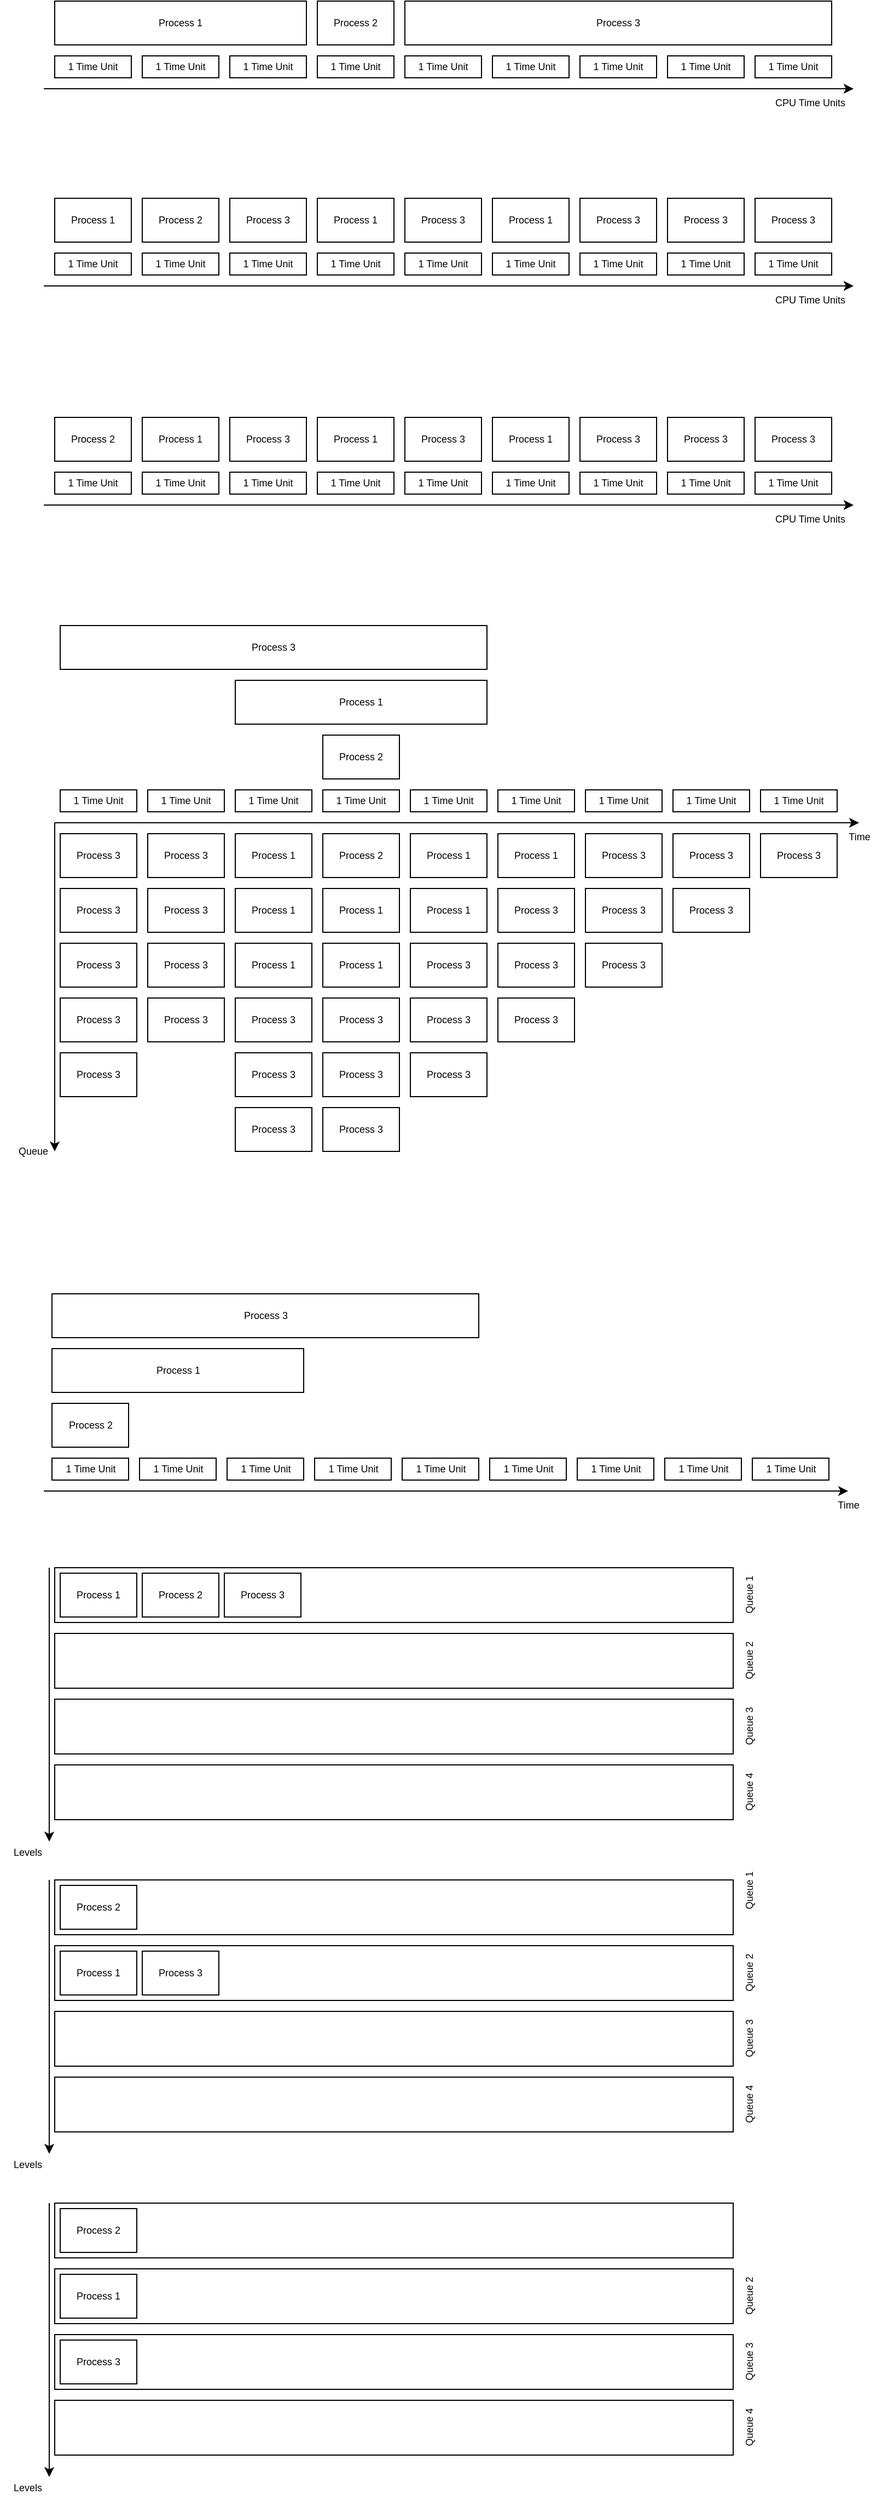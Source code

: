 <mxfile version="25.0.2">
  <diagram name="Page-1" id="ecVCuJ4ydQCc-gK72706">
    <mxGraphModel dx="2363" dy="1014" grid="1" gridSize="10" guides="1" tooltips="1" connect="1" arrows="1" fold="1" page="0" pageScale="1" pageWidth="850" pageHeight="1100" math="0" shadow="0">
      <root>
        <mxCell id="0" />
        <mxCell id="1" parent="0" />
        <mxCell id="cTbNuuJco0WdgedjPpe8-3" value="1 Time Unit" style="rounded=0;whiteSpace=wrap;html=1;fontSize=9;" parent="1" vertex="1">
          <mxGeometry x="120" y="400" width="70" height="20" as="geometry" />
        </mxCell>
        <mxCell id="cTbNuuJco0WdgedjPpe8-4" value="1 Time Unit" style="rounded=0;whiteSpace=wrap;html=1;fontSize=9;" parent="1" vertex="1">
          <mxGeometry x="200" y="400" width="70" height="20" as="geometry" />
        </mxCell>
        <mxCell id="cTbNuuJco0WdgedjPpe8-5" value="1 Time Unit" style="rounded=0;whiteSpace=wrap;html=1;fontSize=9;" parent="1" vertex="1">
          <mxGeometry x="280" y="400" width="70" height="20" as="geometry" />
        </mxCell>
        <mxCell id="cTbNuuJco0WdgedjPpe8-6" value="1 Time Unit" style="rounded=0;whiteSpace=wrap;html=1;fontSize=9;" parent="1" vertex="1">
          <mxGeometry x="360" y="400" width="70" height="20" as="geometry" />
        </mxCell>
        <mxCell id="cTbNuuJco0WdgedjPpe8-7" value="1 Time Unit" style="rounded=0;whiteSpace=wrap;html=1;fontSize=9;" parent="1" vertex="1">
          <mxGeometry x="440" y="400" width="70" height="20" as="geometry" />
        </mxCell>
        <mxCell id="cTbNuuJco0WdgedjPpe8-8" value="1 Time Unit" style="rounded=0;whiteSpace=wrap;html=1;fontSize=9;" parent="1" vertex="1">
          <mxGeometry x="520" y="400" width="70" height="20" as="geometry" />
        </mxCell>
        <mxCell id="cTbNuuJco0WdgedjPpe8-9" value="1 Time Unit" style="rounded=0;whiteSpace=wrap;html=1;fontSize=9;" parent="1" vertex="1">
          <mxGeometry x="600" y="400" width="70" height="20" as="geometry" />
        </mxCell>
        <mxCell id="cTbNuuJco0WdgedjPpe8-10" value="1 Time Unit" style="rounded=0;whiteSpace=wrap;html=1;fontSize=9;" parent="1" vertex="1">
          <mxGeometry x="680" y="400" width="70" height="20" as="geometry" />
        </mxCell>
        <mxCell id="cTbNuuJco0WdgedjPpe8-11" value="1 Time Unit" style="rounded=0;whiteSpace=wrap;html=1;fontSize=9;" parent="1" vertex="1">
          <mxGeometry x="760" y="400" width="70" height="20" as="geometry" />
        </mxCell>
        <mxCell id="cTbNuuJco0WdgedjPpe8-12" value="Process 1" style="rounded=0;whiteSpace=wrap;html=1;fontSize=9;" parent="1" vertex="1">
          <mxGeometry x="120" y="350" width="230" height="40" as="geometry" />
        </mxCell>
        <mxCell id="cTbNuuJco0WdgedjPpe8-13" value="Process 2" style="rounded=0;whiteSpace=wrap;html=1;fontSize=9;" parent="1" vertex="1">
          <mxGeometry x="360" y="350" width="70" height="40" as="geometry" />
        </mxCell>
        <mxCell id="cTbNuuJco0WdgedjPpe8-14" value="Process 3" style="rounded=0;whiteSpace=wrap;html=1;fontSize=9;" parent="1" vertex="1">
          <mxGeometry x="440" y="350" width="390" height="40" as="geometry" />
        </mxCell>
        <mxCell id="cTbNuuJco0WdgedjPpe8-15" value="" style="endArrow=classic;html=1;rounded=0;" parent="1" edge="1">
          <mxGeometry width="50" height="50" relative="1" as="geometry">
            <mxPoint x="110" y="430" as="sourcePoint" />
            <mxPoint x="850" y="430" as="targetPoint" />
          </mxGeometry>
        </mxCell>
        <mxCell id="cTbNuuJco0WdgedjPpe8-16" value="CPU Time Units" style="text;html=1;align=center;verticalAlign=middle;resizable=0;points=[];autosize=1;strokeColor=none;fillColor=none;fontSize=9;" parent="1" vertex="1">
          <mxGeometry x="765" y="433" width="90" height="20" as="geometry" />
        </mxCell>
        <mxCell id="cTbNuuJco0WdgedjPpe8-17" value="1 Time Unit" style="rounded=0;whiteSpace=wrap;html=1;fontSize=9;" parent="1" vertex="1">
          <mxGeometry x="120" y="580" width="70" height="20" as="geometry" />
        </mxCell>
        <mxCell id="cTbNuuJco0WdgedjPpe8-18" value="1 Time Unit" style="rounded=0;whiteSpace=wrap;html=1;fontSize=9;" parent="1" vertex="1">
          <mxGeometry x="200" y="580" width="70" height="20" as="geometry" />
        </mxCell>
        <mxCell id="cTbNuuJco0WdgedjPpe8-19" value="1 Time Unit" style="rounded=0;whiteSpace=wrap;html=1;fontSize=9;" parent="1" vertex="1">
          <mxGeometry x="280" y="580" width="70" height="20" as="geometry" />
        </mxCell>
        <mxCell id="cTbNuuJco0WdgedjPpe8-20" value="1 Time Unit" style="rounded=0;whiteSpace=wrap;html=1;fontSize=9;" parent="1" vertex="1">
          <mxGeometry x="360" y="580" width="70" height="20" as="geometry" />
        </mxCell>
        <mxCell id="cTbNuuJco0WdgedjPpe8-21" value="1 Time Unit" style="rounded=0;whiteSpace=wrap;html=1;fontSize=9;" parent="1" vertex="1">
          <mxGeometry x="440" y="580" width="70" height="20" as="geometry" />
        </mxCell>
        <mxCell id="cTbNuuJco0WdgedjPpe8-22" value="1 Time Unit" style="rounded=0;whiteSpace=wrap;html=1;fontSize=9;" parent="1" vertex="1">
          <mxGeometry x="520" y="580" width="70" height="20" as="geometry" />
        </mxCell>
        <mxCell id="cTbNuuJco0WdgedjPpe8-23" value="1 Time Unit" style="rounded=0;whiteSpace=wrap;html=1;fontSize=9;" parent="1" vertex="1">
          <mxGeometry x="600" y="580" width="70" height="20" as="geometry" />
        </mxCell>
        <mxCell id="cTbNuuJco0WdgedjPpe8-24" value="1 Time Unit" style="rounded=0;whiteSpace=wrap;html=1;fontSize=9;" parent="1" vertex="1">
          <mxGeometry x="680" y="580" width="70" height="20" as="geometry" />
        </mxCell>
        <mxCell id="cTbNuuJco0WdgedjPpe8-25" value="1 Time Unit" style="rounded=0;whiteSpace=wrap;html=1;fontSize=9;" parent="1" vertex="1">
          <mxGeometry x="760" y="580" width="70" height="20" as="geometry" />
        </mxCell>
        <mxCell id="cTbNuuJco0WdgedjPpe8-29" value="" style="endArrow=classic;html=1;rounded=0;" parent="1" edge="1">
          <mxGeometry width="50" height="50" relative="1" as="geometry">
            <mxPoint x="110" y="610" as="sourcePoint" />
            <mxPoint x="850" y="610" as="targetPoint" />
          </mxGeometry>
        </mxCell>
        <mxCell id="cTbNuuJco0WdgedjPpe8-30" value="CPU Time Units" style="text;html=1;align=center;verticalAlign=middle;resizable=0;points=[];autosize=1;strokeColor=none;fillColor=none;fontSize=9;" parent="1" vertex="1">
          <mxGeometry x="765" y="613" width="90" height="20" as="geometry" />
        </mxCell>
        <mxCell id="cTbNuuJco0WdgedjPpe8-31" value="Process 1" style="rounded=0;whiteSpace=wrap;html=1;fontSize=9;" parent="1" vertex="1">
          <mxGeometry x="120" y="530" width="70" height="40" as="geometry" />
        </mxCell>
        <mxCell id="cTbNuuJco0WdgedjPpe8-32" value="Process 2" style="rounded=0;whiteSpace=wrap;html=1;fontSize=9;" parent="1" vertex="1">
          <mxGeometry x="200" y="530" width="70" height="40" as="geometry" />
        </mxCell>
        <mxCell id="cTbNuuJco0WdgedjPpe8-33" value="Process 3" style="rounded=0;whiteSpace=wrap;html=1;fontSize=9;" parent="1" vertex="1">
          <mxGeometry x="280" y="530" width="70" height="40" as="geometry" />
        </mxCell>
        <mxCell id="cTbNuuJco0WdgedjPpe8-34" value="Process 1" style="rounded=0;whiteSpace=wrap;html=1;fontSize=9;" parent="1" vertex="1">
          <mxGeometry x="360" y="530" width="70" height="40" as="geometry" />
        </mxCell>
        <mxCell id="cTbNuuJco0WdgedjPpe8-35" value="Process 3" style="rounded=0;whiteSpace=wrap;html=1;fontSize=9;" parent="1" vertex="1">
          <mxGeometry x="440" y="530" width="70" height="40" as="geometry" />
        </mxCell>
        <mxCell id="cTbNuuJco0WdgedjPpe8-36" value="Process 1" style="rounded=0;whiteSpace=wrap;html=1;fontSize=9;" parent="1" vertex="1">
          <mxGeometry x="520" y="530" width="70" height="40" as="geometry" />
        </mxCell>
        <mxCell id="cTbNuuJco0WdgedjPpe8-37" value="Process 3" style="rounded=0;whiteSpace=wrap;html=1;fontSize=9;" parent="1" vertex="1">
          <mxGeometry x="680" y="530" width="70" height="40" as="geometry" />
        </mxCell>
        <mxCell id="cTbNuuJco0WdgedjPpe8-38" value="Process 3" style="rounded=0;whiteSpace=wrap;html=1;fontSize=9;" parent="1" vertex="1">
          <mxGeometry x="600" y="530" width="70" height="40" as="geometry" />
        </mxCell>
        <mxCell id="cTbNuuJco0WdgedjPpe8-39" value="Process 3" style="rounded=0;whiteSpace=wrap;html=1;fontSize=9;" parent="1" vertex="1">
          <mxGeometry x="760" y="530" width="70" height="40" as="geometry" />
        </mxCell>
        <mxCell id="cTbNuuJco0WdgedjPpe8-40" value="1 Time Unit" style="rounded=0;whiteSpace=wrap;html=1;fontSize=9;" parent="1" vertex="1">
          <mxGeometry x="120" y="780" width="70" height="20" as="geometry" />
        </mxCell>
        <mxCell id="cTbNuuJco0WdgedjPpe8-41" value="1 Time Unit" style="rounded=0;whiteSpace=wrap;html=1;fontSize=9;" parent="1" vertex="1">
          <mxGeometry x="200" y="780" width="70" height="20" as="geometry" />
        </mxCell>
        <mxCell id="cTbNuuJco0WdgedjPpe8-42" value="1 Time Unit" style="rounded=0;whiteSpace=wrap;html=1;fontSize=9;" parent="1" vertex="1">
          <mxGeometry x="280" y="780" width="70" height="20" as="geometry" />
        </mxCell>
        <mxCell id="cTbNuuJco0WdgedjPpe8-43" value="1 Time Unit" style="rounded=0;whiteSpace=wrap;html=1;fontSize=9;" parent="1" vertex="1">
          <mxGeometry x="360" y="780" width="70" height="20" as="geometry" />
        </mxCell>
        <mxCell id="cTbNuuJco0WdgedjPpe8-44" value="1 Time Unit" style="rounded=0;whiteSpace=wrap;html=1;fontSize=9;" parent="1" vertex="1">
          <mxGeometry x="440" y="780" width="70" height="20" as="geometry" />
        </mxCell>
        <mxCell id="cTbNuuJco0WdgedjPpe8-45" value="1 Time Unit" style="rounded=0;whiteSpace=wrap;html=1;fontSize=9;" parent="1" vertex="1">
          <mxGeometry x="520" y="780" width="70" height="20" as="geometry" />
        </mxCell>
        <mxCell id="cTbNuuJco0WdgedjPpe8-46" value="1 Time Unit" style="rounded=0;whiteSpace=wrap;html=1;fontSize=9;" parent="1" vertex="1">
          <mxGeometry x="600" y="780" width="70" height="20" as="geometry" />
        </mxCell>
        <mxCell id="cTbNuuJco0WdgedjPpe8-47" value="1 Time Unit" style="rounded=0;whiteSpace=wrap;html=1;fontSize=9;" parent="1" vertex="1">
          <mxGeometry x="680" y="780" width="70" height="20" as="geometry" />
        </mxCell>
        <mxCell id="cTbNuuJco0WdgedjPpe8-48" value="1 Time Unit" style="rounded=0;whiteSpace=wrap;html=1;fontSize=9;" parent="1" vertex="1">
          <mxGeometry x="760" y="780" width="70" height="20" as="geometry" />
        </mxCell>
        <mxCell id="cTbNuuJco0WdgedjPpe8-49" value="" style="endArrow=classic;html=1;rounded=0;" parent="1" edge="1">
          <mxGeometry width="50" height="50" relative="1" as="geometry">
            <mxPoint x="110" y="810" as="sourcePoint" />
            <mxPoint x="850" y="810" as="targetPoint" />
          </mxGeometry>
        </mxCell>
        <mxCell id="cTbNuuJco0WdgedjPpe8-50" value="CPU Time Units" style="text;html=1;align=center;verticalAlign=middle;resizable=0;points=[];autosize=1;strokeColor=none;fillColor=none;fontSize=9;" parent="1" vertex="1">
          <mxGeometry x="765" y="813" width="90" height="20" as="geometry" />
        </mxCell>
        <mxCell id="cTbNuuJco0WdgedjPpe8-51" value="Process 1" style="rounded=0;whiteSpace=wrap;html=1;fontSize=9;" parent="1" vertex="1">
          <mxGeometry x="200" y="730" width="70" height="40" as="geometry" />
        </mxCell>
        <mxCell id="cTbNuuJco0WdgedjPpe8-52" value="Process 2" style="rounded=0;whiteSpace=wrap;html=1;fontSize=9;" parent="1" vertex="1">
          <mxGeometry x="120" y="730" width="70" height="40" as="geometry" />
        </mxCell>
        <mxCell id="cTbNuuJco0WdgedjPpe8-53" value="Process 3" style="rounded=0;whiteSpace=wrap;html=1;fontSize=9;" parent="1" vertex="1">
          <mxGeometry x="280" y="730" width="70" height="40" as="geometry" />
        </mxCell>
        <mxCell id="cTbNuuJco0WdgedjPpe8-54" value="Process 1" style="rounded=0;whiteSpace=wrap;html=1;fontSize=9;" parent="1" vertex="1">
          <mxGeometry x="360" y="730" width="70" height="40" as="geometry" />
        </mxCell>
        <mxCell id="cTbNuuJco0WdgedjPpe8-55" value="Process 3" style="rounded=0;whiteSpace=wrap;html=1;fontSize=9;" parent="1" vertex="1">
          <mxGeometry x="440" y="730" width="70" height="40" as="geometry" />
        </mxCell>
        <mxCell id="cTbNuuJco0WdgedjPpe8-56" value="Process 1" style="rounded=0;whiteSpace=wrap;html=1;fontSize=9;" parent="1" vertex="1">
          <mxGeometry x="520" y="730" width="70" height="40" as="geometry" />
        </mxCell>
        <mxCell id="cTbNuuJco0WdgedjPpe8-57" value="Process 3" style="rounded=0;whiteSpace=wrap;html=1;fontSize=9;" parent="1" vertex="1">
          <mxGeometry x="680" y="730" width="70" height="40" as="geometry" />
        </mxCell>
        <mxCell id="cTbNuuJco0WdgedjPpe8-58" value="Process 3" style="rounded=0;whiteSpace=wrap;html=1;fontSize=9;" parent="1" vertex="1">
          <mxGeometry x="600" y="730" width="70" height="40" as="geometry" />
        </mxCell>
        <mxCell id="cTbNuuJco0WdgedjPpe8-59" value="Process 3" style="rounded=0;whiteSpace=wrap;html=1;fontSize=9;" parent="1" vertex="1">
          <mxGeometry x="760" y="730" width="70" height="40" as="geometry" />
        </mxCell>
        <mxCell id="h8DdRgLowD0c88NKVb85-1" value="1 Time Unit" style="rounded=0;whiteSpace=wrap;html=1;fontSize=9;" vertex="1" parent="1">
          <mxGeometry x="125" y="1070" width="70" height="20" as="geometry" />
        </mxCell>
        <mxCell id="h8DdRgLowD0c88NKVb85-2" value="1 Time Unit" style="rounded=0;whiteSpace=wrap;html=1;fontSize=9;" vertex="1" parent="1">
          <mxGeometry x="205" y="1070" width="70" height="20" as="geometry" />
        </mxCell>
        <mxCell id="h8DdRgLowD0c88NKVb85-3" value="1 Time Unit" style="rounded=0;whiteSpace=wrap;html=1;fontSize=9;" vertex="1" parent="1">
          <mxGeometry x="285" y="1070" width="70" height="20" as="geometry" />
        </mxCell>
        <mxCell id="h8DdRgLowD0c88NKVb85-4" value="1 Time Unit" style="rounded=0;whiteSpace=wrap;html=1;fontSize=9;" vertex="1" parent="1">
          <mxGeometry x="365" y="1070" width="70" height="20" as="geometry" />
        </mxCell>
        <mxCell id="h8DdRgLowD0c88NKVb85-5" value="1 Time Unit" style="rounded=0;whiteSpace=wrap;html=1;fontSize=9;" vertex="1" parent="1">
          <mxGeometry x="445" y="1070" width="70" height="20" as="geometry" />
        </mxCell>
        <mxCell id="h8DdRgLowD0c88NKVb85-6" value="1 Time Unit" style="rounded=0;whiteSpace=wrap;html=1;fontSize=9;" vertex="1" parent="1">
          <mxGeometry x="525" y="1070" width="70" height="20" as="geometry" />
        </mxCell>
        <mxCell id="h8DdRgLowD0c88NKVb85-7" value="1 Time Unit" style="rounded=0;whiteSpace=wrap;html=1;fontSize=9;" vertex="1" parent="1">
          <mxGeometry x="605" y="1070" width="70" height="20" as="geometry" />
        </mxCell>
        <mxCell id="h8DdRgLowD0c88NKVb85-8" value="1 Time Unit" style="rounded=0;whiteSpace=wrap;html=1;fontSize=9;" vertex="1" parent="1">
          <mxGeometry x="685" y="1070" width="70" height="20" as="geometry" />
        </mxCell>
        <mxCell id="h8DdRgLowD0c88NKVb85-9" value="1 Time Unit" style="rounded=0;whiteSpace=wrap;html=1;fontSize=9;" vertex="1" parent="1">
          <mxGeometry x="765" y="1070" width="70" height="20" as="geometry" />
        </mxCell>
        <mxCell id="h8DdRgLowD0c88NKVb85-10" value="Process 1" style="rounded=0;whiteSpace=wrap;html=1;fontSize=9;" vertex="1" parent="1">
          <mxGeometry x="285" y="970" width="230" height="40" as="geometry" />
        </mxCell>
        <mxCell id="h8DdRgLowD0c88NKVb85-11" value="Process 2" style="rounded=0;whiteSpace=wrap;html=1;fontSize=9;" vertex="1" parent="1">
          <mxGeometry x="365" y="1020" width="70" height="40" as="geometry" />
        </mxCell>
        <mxCell id="h8DdRgLowD0c88NKVb85-12" value="Process 3" style="rounded=0;whiteSpace=wrap;html=1;fontSize=9;" vertex="1" parent="1">
          <mxGeometry x="125" y="920" width="390" height="40" as="geometry" />
        </mxCell>
        <mxCell id="h8DdRgLowD0c88NKVb85-13" value="" style="endArrow=classic;html=1;rounded=0;" edge="1" parent="1">
          <mxGeometry width="50" height="50" relative="1" as="geometry">
            <mxPoint x="120" y="1100" as="sourcePoint" />
            <mxPoint x="855" y="1100" as="targetPoint" />
          </mxGeometry>
        </mxCell>
        <mxCell id="h8DdRgLowD0c88NKVb85-14" value="Time" style="text;html=1;align=center;verticalAlign=middle;resizable=0;points=[];autosize=1;strokeColor=none;fillColor=none;fontSize=9;" vertex="1" parent="1">
          <mxGeometry x="835" y="1103" width="40" height="20" as="geometry" />
        </mxCell>
        <mxCell id="h8DdRgLowD0c88NKVb85-35" value="Process 3" style="rounded=0;whiteSpace=wrap;html=1;fontSize=9;" vertex="1" parent="1">
          <mxGeometry x="125" y="1110" width="70" height="40" as="geometry" />
        </mxCell>
        <mxCell id="h8DdRgLowD0c88NKVb85-36" value="Process 3" style="rounded=0;whiteSpace=wrap;html=1;fontSize=9;" vertex="1" parent="1">
          <mxGeometry x="205" y="1110" width="70" height="40" as="geometry" />
        </mxCell>
        <mxCell id="h8DdRgLowD0c88NKVb85-39" value="Process 2" style="rounded=0;whiteSpace=wrap;html=1;fontSize=9;" vertex="1" parent="1">
          <mxGeometry x="365" y="1110" width="70" height="40" as="geometry" />
        </mxCell>
        <mxCell id="h8DdRgLowD0c88NKVb85-40" value="Process 1" style="rounded=0;whiteSpace=wrap;html=1;fontSize=9;" vertex="1" parent="1">
          <mxGeometry x="285" y="1110" width="70" height="40" as="geometry" />
        </mxCell>
        <mxCell id="h8DdRgLowD0c88NKVb85-48" value="Process 1" style="rounded=0;whiteSpace=wrap;html=1;fontSize=9;" vertex="1" parent="1">
          <mxGeometry x="445" y="1110" width="70" height="40" as="geometry" />
        </mxCell>
        <mxCell id="h8DdRgLowD0c88NKVb85-49" value="Process 3" style="rounded=0;whiteSpace=wrap;html=1;fontSize=9;" vertex="1" parent="1">
          <mxGeometry x="125" y="1160" width="70" height="40" as="geometry" />
        </mxCell>
        <mxCell id="h8DdRgLowD0c88NKVb85-50" value="Process 3" style="rounded=0;whiteSpace=wrap;html=1;fontSize=9;" vertex="1" parent="1">
          <mxGeometry x="125" y="1210" width="70" height="40" as="geometry" />
        </mxCell>
        <mxCell id="h8DdRgLowD0c88NKVb85-51" value="Process 3" style="rounded=0;whiteSpace=wrap;html=1;fontSize=9;" vertex="1" parent="1">
          <mxGeometry x="125" y="1260" width="70" height="40" as="geometry" />
        </mxCell>
        <mxCell id="h8DdRgLowD0c88NKVb85-52" value="Process 3" style="rounded=0;whiteSpace=wrap;html=1;fontSize=9;" vertex="1" parent="1">
          <mxGeometry x="125" y="1310" width="70" height="40" as="geometry" />
        </mxCell>
        <mxCell id="h8DdRgLowD0c88NKVb85-53" value="Process 3" style="rounded=0;whiteSpace=wrap;html=1;fontSize=9;" vertex="1" parent="1">
          <mxGeometry x="205" y="1160" width="70" height="40" as="geometry" />
        </mxCell>
        <mxCell id="h8DdRgLowD0c88NKVb85-54" value="Process 3" style="rounded=0;whiteSpace=wrap;html=1;fontSize=9;" vertex="1" parent="1">
          <mxGeometry x="205" y="1210" width="70" height="40" as="geometry" />
        </mxCell>
        <mxCell id="h8DdRgLowD0c88NKVb85-55" value="Process 3" style="rounded=0;whiteSpace=wrap;html=1;fontSize=9;" vertex="1" parent="1">
          <mxGeometry x="205" y="1260" width="70" height="40" as="geometry" />
        </mxCell>
        <mxCell id="h8DdRgLowD0c88NKVb85-57" value="Process 1" style="rounded=0;whiteSpace=wrap;html=1;fontSize=9;" vertex="1" parent="1">
          <mxGeometry x="285" y="1210" width="70" height="40" as="geometry" />
        </mxCell>
        <mxCell id="h8DdRgLowD0c88NKVb85-58" value="Process 1" style="rounded=0;whiteSpace=wrap;html=1;fontSize=9;" vertex="1" parent="1">
          <mxGeometry x="285" y="1160" width="70" height="40" as="geometry" />
        </mxCell>
        <mxCell id="h8DdRgLowD0c88NKVb85-59" value="Process 3" style="rounded=0;whiteSpace=wrap;html=1;fontSize=9;" vertex="1" parent="1">
          <mxGeometry x="285" y="1260" width="70" height="40" as="geometry" />
        </mxCell>
        <mxCell id="h8DdRgLowD0c88NKVb85-60" value="Process 3" style="rounded=0;whiteSpace=wrap;html=1;fontSize=9;" vertex="1" parent="1">
          <mxGeometry x="285" y="1310" width="70" height="40" as="geometry" />
        </mxCell>
        <mxCell id="h8DdRgLowD0c88NKVb85-61" value="Process 3" style="rounded=0;whiteSpace=wrap;html=1;fontSize=9;" vertex="1" parent="1">
          <mxGeometry x="285" y="1360" width="70" height="40" as="geometry" />
        </mxCell>
        <mxCell id="h8DdRgLowD0c88NKVb85-62" value="Process 1" style="rounded=0;whiteSpace=wrap;html=1;fontSize=9;" vertex="1" parent="1">
          <mxGeometry x="365" y="1210" width="70" height="40" as="geometry" />
        </mxCell>
        <mxCell id="h8DdRgLowD0c88NKVb85-63" value="Process 1" style="rounded=0;whiteSpace=wrap;html=1;fontSize=9;" vertex="1" parent="1">
          <mxGeometry x="365" y="1160" width="70" height="40" as="geometry" />
        </mxCell>
        <mxCell id="h8DdRgLowD0c88NKVb85-64" value="Process 3" style="rounded=0;whiteSpace=wrap;html=1;fontSize=9;" vertex="1" parent="1">
          <mxGeometry x="365" y="1260" width="70" height="40" as="geometry" />
        </mxCell>
        <mxCell id="h8DdRgLowD0c88NKVb85-65" value="Process 3" style="rounded=0;whiteSpace=wrap;html=1;fontSize=9;" vertex="1" parent="1">
          <mxGeometry x="365" y="1310" width="70" height="40" as="geometry" />
        </mxCell>
        <mxCell id="h8DdRgLowD0c88NKVb85-66" value="Process 3" style="rounded=0;whiteSpace=wrap;html=1;fontSize=9;" vertex="1" parent="1">
          <mxGeometry x="365" y="1360" width="70" height="40" as="geometry" />
        </mxCell>
        <mxCell id="h8DdRgLowD0c88NKVb85-67" value="Process 1" style="rounded=0;whiteSpace=wrap;html=1;fontSize=9;" vertex="1" parent="1">
          <mxGeometry x="445" y="1160" width="70" height="40" as="geometry" />
        </mxCell>
        <mxCell id="h8DdRgLowD0c88NKVb85-68" value="Process 3" style="rounded=0;whiteSpace=wrap;html=1;fontSize=9;" vertex="1" parent="1">
          <mxGeometry x="445" y="1210" width="70" height="40" as="geometry" />
        </mxCell>
        <mxCell id="h8DdRgLowD0c88NKVb85-69" value="Process 3" style="rounded=0;whiteSpace=wrap;html=1;fontSize=9;" vertex="1" parent="1">
          <mxGeometry x="445" y="1260" width="70" height="40" as="geometry" />
        </mxCell>
        <mxCell id="h8DdRgLowD0c88NKVb85-70" value="Process 3" style="rounded=0;whiteSpace=wrap;html=1;fontSize=9;" vertex="1" parent="1">
          <mxGeometry x="445" y="1310" width="70" height="40" as="geometry" />
        </mxCell>
        <mxCell id="h8DdRgLowD0c88NKVb85-71" value="Process 1" style="rounded=0;whiteSpace=wrap;html=1;fontSize=9;" vertex="1" parent="1">
          <mxGeometry x="525" y="1110" width="70" height="40" as="geometry" />
        </mxCell>
        <mxCell id="h8DdRgLowD0c88NKVb85-72" value="Process 3" style="rounded=0;whiteSpace=wrap;html=1;fontSize=9;" vertex="1" parent="1">
          <mxGeometry x="525" y="1160" width="70" height="40" as="geometry" />
        </mxCell>
        <mxCell id="h8DdRgLowD0c88NKVb85-73" value="Process 3" style="rounded=0;whiteSpace=wrap;html=1;fontSize=9;" vertex="1" parent="1">
          <mxGeometry x="525" y="1210" width="70" height="40" as="geometry" />
        </mxCell>
        <mxCell id="h8DdRgLowD0c88NKVb85-74" value="Process 3" style="rounded=0;whiteSpace=wrap;html=1;fontSize=9;" vertex="1" parent="1">
          <mxGeometry x="525" y="1260" width="70" height="40" as="geometry" />
        </mxCell>
        <mxCell id="h8DdRgLowD0c88NKVb85-75" value="Process 3" style="rounded=0;whiteSpace=wrap;html=1;fontSize=9;" vertex="1" parent="1">
          <mxGeometry x="605" y="1110" width="70" height="40" as="geometry" />
        </mxCell>
        <mxCell id="h8DdRgLowD0c88NKVb85-76" value="Process 3" style="rounded=0;whiteSpace=wrap;html=1;fontSize=9;" vertex="1" parent="1">
          <mxGeometry x="605" y="1160" width="70" height="40" as="geometry" />
        </mxCell>
        <mxCell id="h8DdRgLowD0c88NKVb85-77" value="Process 3" style="rounded=0;whiteSpace=wrap;html=1;fontSize=9;" vertex="1" parent="1">
          <mxGeometry x="605" y="1210" width="70" height="40" as="geometry" />
        </mxCell>
        <mxCell id="h8DdRgLowD0c88NKVb85-78" value="Process 3" style="rounded=0;whiteSpace=wrap;html=1;fontSize=9;" vertex="1" parent="1">
          <mxGeometry x="685" y="1110" width="70" height="40" as="geometry" />
        </mxCell>
        <mxCell id="h8DdRgLowD0c88NKVb85-79" value="Process 3" style="rounded=0;whiteSpace=wrap;html=1;fontSize=9;" vertex="1" parent="1">
          <mxGeometry x="685" y="1160" width="70" height="40" as="geometry" />
        </mxCell>
        <mxCell id="h8DdRgLowD0c88NKVb85-80" value="Process 3" style="rounded=0;whiteSpace=wrap;html=1;fontSize=9;" vertex="1" parent="1">
          <mxGeometry x="765" y="1110" width="70" height="40" as="geometry" />
        </mxCell>
        <mxCell id="h8DdRgLowD0c88NKVb85-81" value="" style="endArrow=classic;html=1;rounded=0;" edge="1" parent="1">
          <mxGeometry width="50" height="50" relative="1" as="geometry">
            <mxPoint x="120" y="1100" as="sourcePoint" />
            <mxPoint x="120" y="1400" as="targetPoint" />
          </mxGeometry>
        </mxCell>
        <mxCell id="h8DdRgLowD0c88NKVb85-82" value="Queue" style="text;html=1;align=center;verticalAlign=middle;resizable=0;points=[];autosize=1;strokeColor=none;fillColor=none;fontSize=9;" vertex="1" parent="1">
          <mxGeometry x="75" y="1390" width="50" height="20" as="geometry" />
        </mxCell>
        <mxCell id="h8DdRgLowD0c88NKVb85-185" value="" style="endArrow=classic;html=1;rounded=0;" edge="1" parent="1">
          <mxGeometry width="50" height="50" relative="1" as="geometry">
            <mxPoint x="115" y="1780" as="sourcePoint" />
            <mxPoint x="115" y="2030" as="targetPoint" />
          </mxGeometry>
        </mxCell>
        <mxCell id="h8DdRgLowD0c88NKVb85-186" value="Levels" style="text;html=1;align=center;verticalAlign=middle;resizable=0;points=[];autosize=1;strokeColor=none;fillColor=none;fontSize=9;" vertex="1" parent="1">
          <mxGeometry x="70" y="2030" width="50" height="20" as="geometry" />
        </mxCell>
        <mxCell id="h8DdRgLowD0c88NKVb85-187" value="" style="rounded=0;whiteSpace=wrap;html=1;fontSize=9;fillColor=none;" vertex="1" parent="1">
          <mxGeometry x="120" y="1780" width="620" height="50" as="geometry" />
        </mxCell>
        <mxCell id="h8DdRgLowD0c88NKVb85-189" value="" style="rounded=0;whiteSpace=wrap;html=1;fontSize=9;fillColor=none;" vertex="1" parent="1">
          <mxGeometry x="120" y="1840" width="620" height="50" as="geometry" />
        </mxCell>
        <mxCell id="h8DdRgLowD0c88NKVb85-190" value="" style="rounded=0;whiteSpace=wrap;html=1;fontSize=9;fillColor=none;" vertex="1" parent="1">
          <mxGeometry x="120" y="1900" width="620" height="50" as="geometry" />
        </mxCell>
        <mxCell id="h8DdRgLowD0c88NKVb85-191" value="" style="rounded=0;whiteSpace=wrap;html=1;fontSize=9;fillColor=none;" vertex="1" parent="1">
          <mxGeometry x="120" y="1960" width="620" height="50" as="geometry" />
        </mxCell>
        <mxCell id="h8DdRgLowD0c88NKVb85-192" value="Queue 2" style="text;html=1;align=center;verticalAlign=middle;resizable=0;points=[];autosize=1;strokeColor=none;fillColor=none;fontSize=9;rotation=-90;" vertex="1" parent="1">
          <mxGeometry x="725" y="1855" width="60" height="20" as="geometry" />
        </mxCell>
        <mxCell id="h8DdRgLowD0c88NKVb85-194" value="Queue 1" style="text;html=1;align=center;verticalAlign=middle;resizable=0;points=[];autosize=1;strokeColor=none;fillColor=none;fontSize=9;rotation=-90;" vertex="1" parent="1">
          <mxGeometry x="725" y="1795" width="60" height="20" as="geometry" />
        </mxCell>
        <mxCell id="h8DdRgLowD0c88NKVb85-195" value="Queue 3" style="text;html=1;align=center;verticalAlign=middle;resizable=0;points=[];autosize=1;strokeColor=none;fillColor=none;fontSize=9;rotation=-90;" vertex="1" parent="1">
          <mxGeometry x="725" y="1915" width="60" height="20" as="geometry" />
        </mxCell>
        <mxCell id="h8DdRgLowD0c88NKVb85-196" value="Queue 4" style="text;html=1;align=center;verticalAlign=middle;resizable=0;points=[];autosize=1;strokeColor=none;fillColor=none;fontSize=9;rotation=-90;" vertex="1" parent="1">
          <mxGeometry x="725" y="1975" width="60" height="20" as="geometry" />
        </mxCell>
        <mxCell id="h8DdRgLowD0c88NKVb85-197" value="1 Time Unit" style="rounded=0;whiteSpace=wrap;html=1;fontSize=9;" vertex="1" parent="1">
          <mxGeometry x="117.5" y="1680" width="70" height="20" as="geometry" />
        </mxCell>
        <mxCell id="h8DdRgLowD0c88NKVb85-198" value="1 Time Unit" style="rounded=0;whiteSpace=wrap;html=1;fontSize=9;" vertex="1" parent="1">
          <mxGeometry x="197.5" y="1680" width="70" height="20" as="geometry" />
        </mxCell>
        <mxCell id="h8DdRgLowD0c88NKVb85-199" value="1 Time Unit" style="rounded=0;whiteSpace=wrap;html=1;fontSize=9;" vertex="1" parent="1">
          <mxGeometry x="277.5" y="1680" width="70" height="20" as="geometry" />
        </mxCell>
        <mxCell id="h8DdRgLowD0c88NKVb85-200" value="1 Time Unit" style="rounded=0;whiteSpace=wrap;html=1;fontSize=9;" vertex="1" parent="1">
          <mxGeometry x="357.5" y="1680" width="70" height="20" as="geometry" />
        </mxCell>
        <mxCell id="h8DdRgLowD0c88NKVb85-201" value="1 Time Unit" style="rounded=0;whiteSpace=wrap;html=1;fontSize=9;" vertex="1" parent="1">
          <mxGeometry x="437.5" y="1680" width="70" height="20" as="geometry" />
        </mxCell>
        <mxCell id="h8DdRgLowD0c88NKVb85-202" value="1 Time Unit" style="rounded=0;whiteSpace=wrap;html=1;fontSize=9;" vertex="1" parent="1">
          <mxGeometry x="517.5" y="1680" width="70" height="20" as="geometry" />
        </mxCell>
        <mxCell id="h8DdRgLowD0c88NKVb85-203" value="1 Time Unit" style="rounded=0;whiteSpace=wrap;html=1;fontSize=9;" vertex="1" parent="1">
          <mxGeometry x="597.5" y="1680" width="70" height="20" as="geometry" />
        </mxCell>
        <mxCell id="h8DdRgLowD0c88NKVb85-204" value="1 Time Unit" style="rounded=0;whiteSpace=wrap;html=1;fontSize=9;" vertex="1" parent="1">
          <mxGeometry x="677.5" y="1680" width="70" height="20" as="geometry" />
        </mxCell>
        <mxCell id="h8DdRgLowD0c88NKVb85-205" value="1 Time Unit" style="rounded=0;whiteSpace=wrap;html=1;fontSize=9;" vertex="1" parent="1">
          <mxGeometry x="757.5" y="1680" width="70" height="20" as="geometry" />
        </mxCell>
        <mxCell id="h8DdRgLowD0c88NKVb85-206" value="Process 1" style="rounded=0;whiteSpace=wrap;html=1;fontSize=9;" vertex="1" parent="1">
          <mxGeometry x="117.5" y="1580" width="230" height="40" as="geometry" />
        </mxCell>
        <mxCell id="h8DdRgLowD0c88NKVb85-207" value="Process 2" style="rounded=0;whiteSpace=wrap;html=1;fontSize=9;" vertex="1" parent="1">
          <mxGeometry x="117.5" y="1630" width="70" height="40" as="geometry" />
        </mxCell>
        <mxCell id="h8DdRgLowD0c88NKVb85-208" value="Process 3" style="rounded=0;whiteSpace=wrap;html=1;fontSize=9;" vertex="1" parent="1">
          <mxGeometry x="117.5" y="1530" width="390" height="40" as="geometry" />
        </mxCell>
        <mxCell id="h8DdRgLowD0c88NKVb85-211" value="" style="endArrow=classic;html=1;rounded=0;" edge="1" parent="1">
          <mxGeometry width="50" height="50" relative="1" as="geometry">
            <mxPoint x="110" y="1710" as="sourcePoint" />
            <mxPoint x="845" y="1710" as="targetPoint" />
          </mxGeometry>
        </mxCell>
        <mxCell id="h8DdRgLowD0c88NKVb85-212" value="Time" style="text;html=1;align=center;verticalAlign=middle;resizable=0;points=[];autosize=1;strokeColor=none;fillColor=none;fontSize=9;" vertex="1" parent="1">
          <mxGeometry x="825" y="1713" width="40" height="20" as="geometry" />
        </mxCell>
        <mxCell id="h8DdRgLowD0c88NKVb85-213" value="Process 1" style="rounded=0;whiteSpace=wrap;html=1;fontSize=9;" vertex="1" parent="1">
          <mxGeometry x="125" y="1785" width="70" height="40" as="geometry" />
        </mxCell>
        <mxCell id="h8DdRgLowD0c88NKVb85-215" value="Process 2" style="rounded=0;whiteSpace=wrap;html=1;fontSize=9;" vertex="1" parent="1">
          <mxGeometry x="200" y="1785" width="70" height="40" as="geometry" />
        </mxCell>
        <mxCell id="h8DdRgLowD0c88NKVb85-216" value="Process 3" style="rounded=0;whiteSpace=wrap;html=1;fontSize=9;" vertex="1" parent="1">
          <mxGeometry x="275" y="1785" width="70" height="40" as="geometry" />
        </mxCell>
        <mxCell id="h8DdRgLowD0c88NKVb85-217" value="" style="endArrow=classic;html=1;rounded=0;" edge="1" parent="1">
          <mxGeometry width="50" height="50" relative="1" as="geometry">
            <mxPoint x="115" y="2065" as="sourcePoint" />
            <mxPoint x="115" y="2315" as="targetPoint" />
          </mxGeometry>
        </mxCell>
        <mxCell id="h8DdRgLowD0c88NKVb85-218" value="Levels" style="text;html=1;align=center;verticalAlign=middle;resizable=0;points=[];autosize=1;strokeColor=none;fillColor=none;fontSize=9;" vertex="1" parent="1">
          <mxGeometry x="70" y="2315" width="50" height="20" as="geometry" />
        </mxCell>
        <mxCell id="h8DdRgLowD0c88NKVb85-219" value="" style="rounded=0;whiteSpace=wrap;html=1;fontSize=9;fillColor=none;" vertex="1" parent="1">
          <mxGeometry x="120" y="2065" width="620" height="50" as="geometry" />
        </mxCell>
        <mxCell id="h8DdRgLowD0c88NKVb85-220" value="" style="rounded=0;whiteSpace=wrap;html=1;fontSize=9;fillColor=none;" vertex="1" parent="1">
          <mxGeometry x="120" y="2125" width="620" height="50" as="geometry" />
        </mxCell>
        <mxCell id="h8DdRgLowD0c88NKVb85-221" value="" style="rounded=0;whiteSpace=wrap;html=1;fontSize=9;fillColor=none;" vertex="1" parent="1">
          <mxGeometry x="120" y="2185" width="620" height="50" as="geometry" />
        </mxCell>
        <mxCell id="h8DdRgLowD0c88NKVb85-222" value="" style="rounded=0;whiteSpace=wrap;html=1;fontSize=9;fillColor=none;" vertex="1" parent="1">
          <mxGeometry x="120" y="2245" width="620" height="50" as="geometry" />
        </mxCell>
        <mxCell id="h8DdRgLowD0c88NKVb85-223" value="Queue 2" style="text;html=1;align=center;verticalAlign=middle;resizable=0;points=[];autosize=1;strokeColor=none;fillColor=none;fontSize=9;rotation=-90;" vertex="1" parent="1">
          <mxGeometry x="725" y="2140" width="60" height="20" as="geometry" />
        </mxCell>
        <mxCell id="h8DdRgLowD0c88NKVb85-224" value="Queue 1" style="text;html=1;align=center;verticalAlign=middle;resizable=0;points=[];autosize=1;strokeColor=none;fillColor=none;fontSize=9;rotation=-90;" vertex="1" parent="1">
          <mxGeometry x="725" y="2065" width="60" height="20" as="geometry" />
        </mxCell>
        <mxCell id="h8DdRgLowD0c88NKVb85-225" value="Queue 3" style="text;html=1;align=center;verticalAlign=middle;resizable=0;points=[];autosize=1;strokeColor=none;fillColor=none;fontSize=9;rotation=-90;" vertex="1" parent="1">
          <mxGeometry x="725" y="2200" width="60" height="20" as="geometry" />
        </mxCell>
        <mxCell id="h8DdRgLowD0c88NKVb85-226" value="Queue 4" style="text;html=1;align=center;verticalAlign=middle;resizable=0;points=[];autosize=1;strokeColor=none;fillColor=none;fontSize=9;rotation=-90;" vertex="1" parent="1">
          <mxGeometry x="725" y="2260" width="60" height="20" as="geometry" />
        </mxCell>
        <mxCell id="h8DdRgLowD0c88NKVb85-228" value="Process 2" style="rounded=0;whiteSpace=wrap;html=1;fontSize=9;" vertex="1" parent="1">
          <mxGeometry x="125" y="2070" width="70" height="40" as="geometry" />
        </mxCell>
        <mxCell id="h8DdRgLowD0c88NKVb85-229" value="Process 3" style="rounded=0;whiteSpace=wrap;html=1;fontSize=9;" vertex="1" parent="1">
          <mxGeometry x="200" y="2130" width="70" height="40" as="geometry" />
        </mxCell>
        <mxCell id="h8DdRgLowD0c88NKVb85-230" value="Process 1" style="rounded=0;whiteSpace=wrap;html=1;fontSize=9;" vertex="1" parent="1">
          <mxGeometry x="125" y="2130" width="70" height="40" as="geometry" />
        </mxCell>
        <mxCell id="h8DdRgLowD0c88NKVb85-231" value="" style="endArrow=classic;html=1;rounded=0;" edge="1" parent="1">
          <mxGeometry width="50" height="50" relative="1" as="geometry">
            <mxPoint x="115" y="2360" as="sourcePoint" />
            <mxPoint x="115" y="2610" as="targetPoint" />
          </mxGeometry>
        </mxCell>
        <mxCell id="h8DdRgLowD0c88NKVb85-232" value="Levels" style="text;html=1;align=center;verticalAlign=middle;resizable=0;points=[];autosize=1;strokeColor=none;fillColor=none;fontSize=9;" vertex="1" parent="1">
          <mxGeometry x="70" y="2610" width="50" height="20" as="geometry" />
        </mxCell>
        <mxCell id="h8DdRgLowD0c88NKVb85-233" value="" style="rounded=0;whiteSpace=wrap;html=1;fontSize=9;fillColor=none;" vertex="1" parent="1">
          <mxGeometry x="120" y="2360" width="620" height="50" as="geometry" />
        </mxCell>
        <mxCell id="h8DdRgLowD0c88NKVb85-234" value="" style="rounded=0;whiteSpace=wrap;html=1;fontSize=9;fillColor=none;" vertex="1" parent="1">
          <mxGeometry x="120" y="2420" width="620" height="50" as="geometry" />
        </mxCell>
        <mxCell id="h8DdRgLowD0c88NKVb85-235" value="" style="rounded=0;whiteSpace=wrap;html=1;fontSize=9;fillColor=none;" vertex="1" parent="1">
          <mxGeometry x="120" y="2480" width="620" height="50" as="geometry" />
        </mxCell>
        <mxCell id="h8DdRgLowD0c88NKVb85-236" value="" style="rounded=0;whiteSpace=wrap;html=1;fontSize=9;fillColor=none;" vertex="1" parent="1">
          <mxGeometry x="120" y="2540" width="620" height="50" as="geometry" />
        </mxCell>
        <mxCell id="h8DdRgLowD0c88NKVb85-237" value="Queue 2" style="text;html=1;align=center;verticalAlign=middle;resizable=0;points=[];autosize=1;strokeColor=none;fillColor=none;fontSize=9;rotation=-90;" vertex="1" parent="1">
          <mxGeometry x="725" y="2435" width="60" height="20" as="geometry" />
        </mxCell>
        <mxCell id="h8DdRgLowD0c88NKVb85-238" value="Queue 3" style="text;html=1;align=center;verticalAlign=middle;resizable=0;points=[];autosize=1;strokeColor=none;fillColor=none;fontSize=9;rotation=-90;" vertex="1" parent="1">
          <mxGeometry x="725" y="2495" width="60" height="20" as="geometry" />
        </mxCell>
        <mxCell id="h8DdRgLowD0c88NKVb85-239" value="Queue 4" style="text;html=1;align=center;verticalAlign=middle;resizable=0;points=[];autosize=1;strokeColor=none;fillColor=none;fontSize=9;rotation=-90;" vertex="1" parent="1">
          <mxGeometry x="725" y="2555" width="60" height="20" as="geometry" />
        </mxCell>
        <mxCell id="h8DdRgLowD0c88NKVb85-240" value="Process 2" style="rounded=0;whiteSpace=wrap;html=1;fontSize=9;" vertex="1" parent="1">
          <mxGeometry x="125" y="2365" width="70" height="40" as="geometry" />
        </mxCell>
        <mxCell id="h8DdRgLowD0c88NKVb85-241" value="Process 3" style="rounded=0;whiteSpace=wrap;html=1;fontSize=9;" vertex="1" parent="1">
          <mxGeometry x="125" y="2485" width="70" height="40" as="geometry" />
        </mxCell>
        <mxCell id="h8DdRgLowD0c88NKVb85-242" value="Process 1" style="rounded=0;whiteSpace=wrap;html=1;fontSize=9;" vertex="1" parent="1">
          <mxGeometry x="125" y="2425" width="70" height="40" as="geometry" />
        </mxCell>
      </root>
    </mxGraphModel>
  </diagram>
</mxfile>
